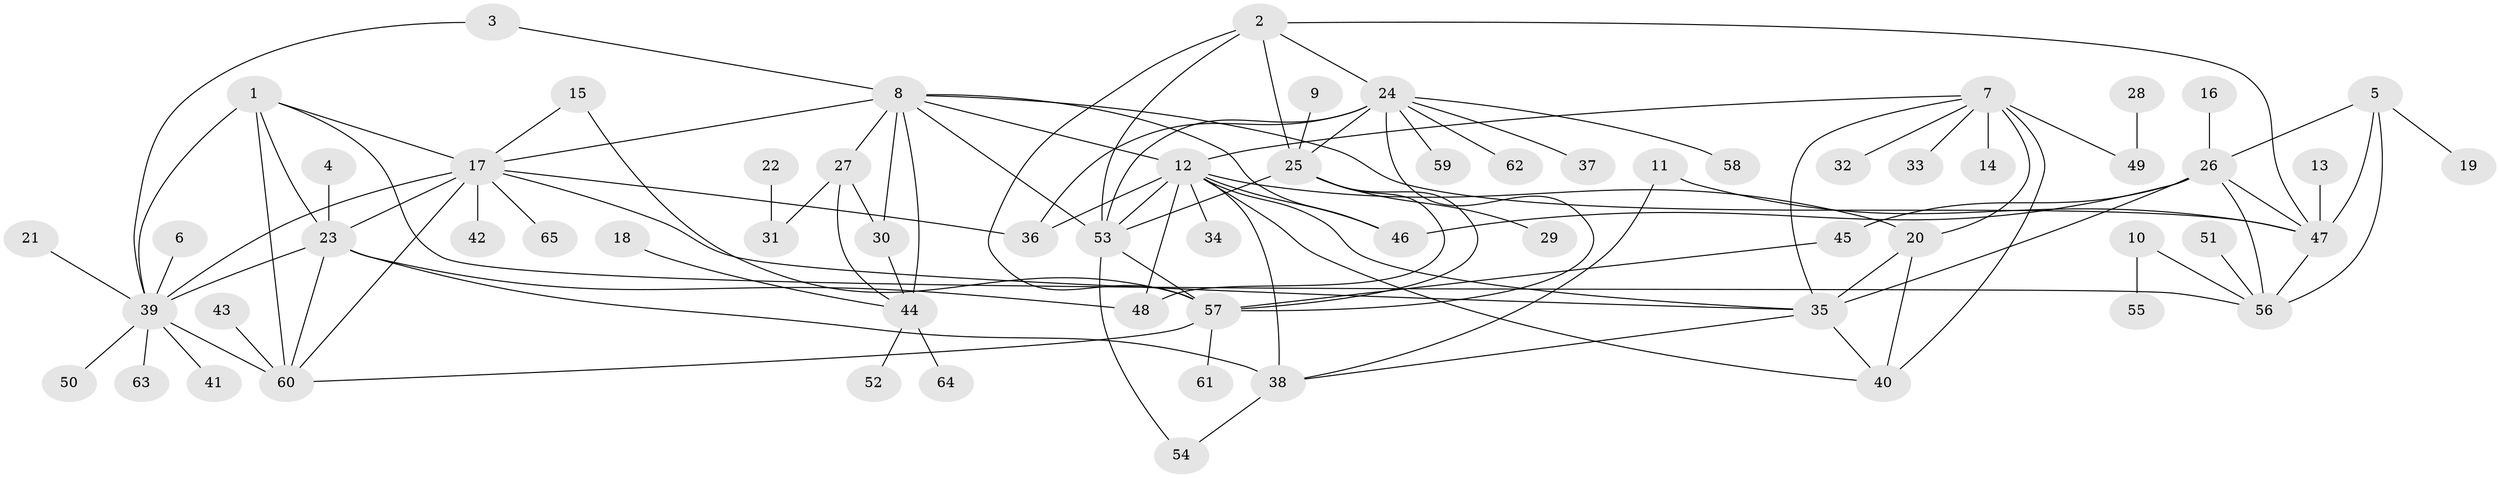 // original degree distribution, {8: 0.031007751937984496, 7: 0.046511627906976744, 10: 0.046511627906976744, 13: 0.007751937984496124, 9: 0.007751937984496124, 6: 0.05426356589147287, 14: 0.007751937984496124, 11: 0.023255813953488372, 5: 0.007751937984496124, 12: 0.007751937984496124, 1: 0.5658914728682171, 2: 0.14728682170542637, 3: 0.023255813953488372, 4: 0.023255813953488372}
// Generated by graph-tools (version 1.1) at 2025/02/03/09/25 03:02:52]
// undirected, 65 vertices, 107 edges
graph export_dot {
graph [start="1"]
  node [color=gray90,style=filled];
  1;
  2;
  3;
  4;
  5;
  6;
  7;
  8;
  9;
  10;
  11;
  12;
  13;
  14;
  15;
  16;
  17;
  18;
  19;
  20;
  21;
  22;
  23;
  24;
  25;
  26;
  27;
  28;
  29;
  30;
  31;
  32;
  33;
  34;
  35;
  36;
  37;
  38;
  39;
  40;
  41;
  42;
  43;
  44;
  45;
  46;
  47;
  48;
  49;
  50;
  51;
  52;
  53;
  54;
  55;
  56;
  57;
  58;
  59;
  60;
  61;
  62;
  63;
  64;
  65;
  1 -- 17 [weight=1.0];
  1 -- 23 [weight=1.0];
  1 -- 39 [weight=2.0];
  1 -- 56 [weight=1.0];
  1 -- 60 [weight=1.0];
  2 -- 24 [weight=1.0];
  2 -- 25 [weight=2.0];
  2 -- 47 [weight=1.0];
  2 -- 53 [weight=1.0];
  2 -- 57 [weight=1.0];
  3 -- 8 [weight=1.0];
  3 -- 39 [weight=1.0];
  4 -- 23 [weight=1.0];
  5 -- 19 [weight=1.0];
  5 -- 26 [weight=4.0];
  5 -- 47 [weight=2.0];
  5 -- 56 [weight=2.0];
  6 -- 39 [weight=1.0];
  7 -- 12 [weight=1.0];
  7 -- 14 [weight=1.0];
  7 -- 20 [weight=1.0];
  7 -- 32 [weight=1.0];
  7 -- 33 [weight=1.0];
  7 -- 35 [weight=1.0];
  7 -- 40 [weight=2.0];
  7 -- 49 [weight=1.0];
  8 -- 12 [weight=1.0];
  8 -- 17 [weight=1.0];
  8 -- 27 [weight=3.0];
  8 -- 30 [weight=3.0];
  8 -- 44 [weight=3.0];
  8 -- 46 [weight=1.0];
  8 -- 47 [weight=1.0];
  8 -- 53 [weight=1.0];
  9 -- 25 [weight=1.0];
  10 -- 55 [weight=1.0];
  10 -- 56 [weight=1.0];
  11 -- 38 [weight=1.0];
  11 -- 47 [weight=1.0];
  12 -- 20 [weight=1.0];
  12 -- 34 [weight=1.0];
  12 -- 35 [weight=1.0];
  12 -- 36 [weight=1.0];
  12 -- 38 [weight=1.0];
  12 -- 40 [weight=2.0];
  12 -- 46 [weight=1.0];
  12 -- 48 [weight=1.0];
  12 -- 53 [weight=1.0];
  13 -- 47 [weight=1.0];
  15 -- 17 [weight=1.0];
  15 -- 57 [weight=1.0];
  16 -- 26 [weight=1.0];
  17 -- 23 [weight=1.0];
  17 -- 35 [weight=1.0];
  17 -- 36 [weight=1.0];
  17 -- 39 [weight=2.0];
  17 -- 42 [weight=1.0];
  17 -- 60 [weight=1.0];
  17 -- 65 [weight=1.0];
  18 -- 44 [weight=1.0];
  20 -- 35 [weight=1.0];
  20 -- 40 [weight=2.0];
  21 -- 39 [weight=1.0];
  22 -- 31 [weight=1.0];
  23 -- 38 [weight=1.0];
  23 -- 39 [weight=2.0];
  23 -- 48 [weight=1.0];
  23 -- 60 [weight=1.0];
  24 -- 25 [weight=2.0];
  24 -- 36 [weight=1.0];
  24 -- 37 [weight=1.0];
  24 -- 53 [weight=1.0];
  24 -- 57 [weight=1.0];
  24 -- 58 [weight=1.0];
  24 -- 59 [weight=1.0];
  24 -- 62 [weight=1.0];
  25 -- 29 [weight=1.0];
  25 -- 48 [weight=1.0];
  25 -- 53 [weight=2.0];
  25 -- 57 [weight=2.0];
  26 -- 35 [weight=1.0];
  26 -- 45 [weight=1.0];
  26 -- 46 [weight=1.0];
  26 -- 47 [weight=2.0];
  26 -- 56 [weight=2.0];
  27 -- 30 [weight=1.0];
  27 -- 31 [weight=1.0];
  27 -- 44 [weight=1.0];
  28 -- 49 [weight=1.0];
  30 -- 44 [weight=1.0];
  35 -- 38 [weight=1.0];
  35 -- 40 [weight=2.0];
  38 -- 54 [weight=1.0];
  39 -- 41 [weight=1.0];
  39 -- 50 [weight=1.0];
  39 -- 60 [weight=2.0];
  39 -- 63 [weight=1.0];
  43 -- 60 [weight=1.0];
  44 -- 52 [weight=1.0];
  44 -- 64 [weight=1.0];
  45 -- 57 [weight=1.0];
  47 -- 56 [weight=1.0];
  51 -- 56 [weight=1.0];
  53 -- 54 [weight=1.0];
  53 -- 57 [weight=1.0];
  57 -- 60 [weight=1.0];
  57 -- 61 [weight=1.0];
}
